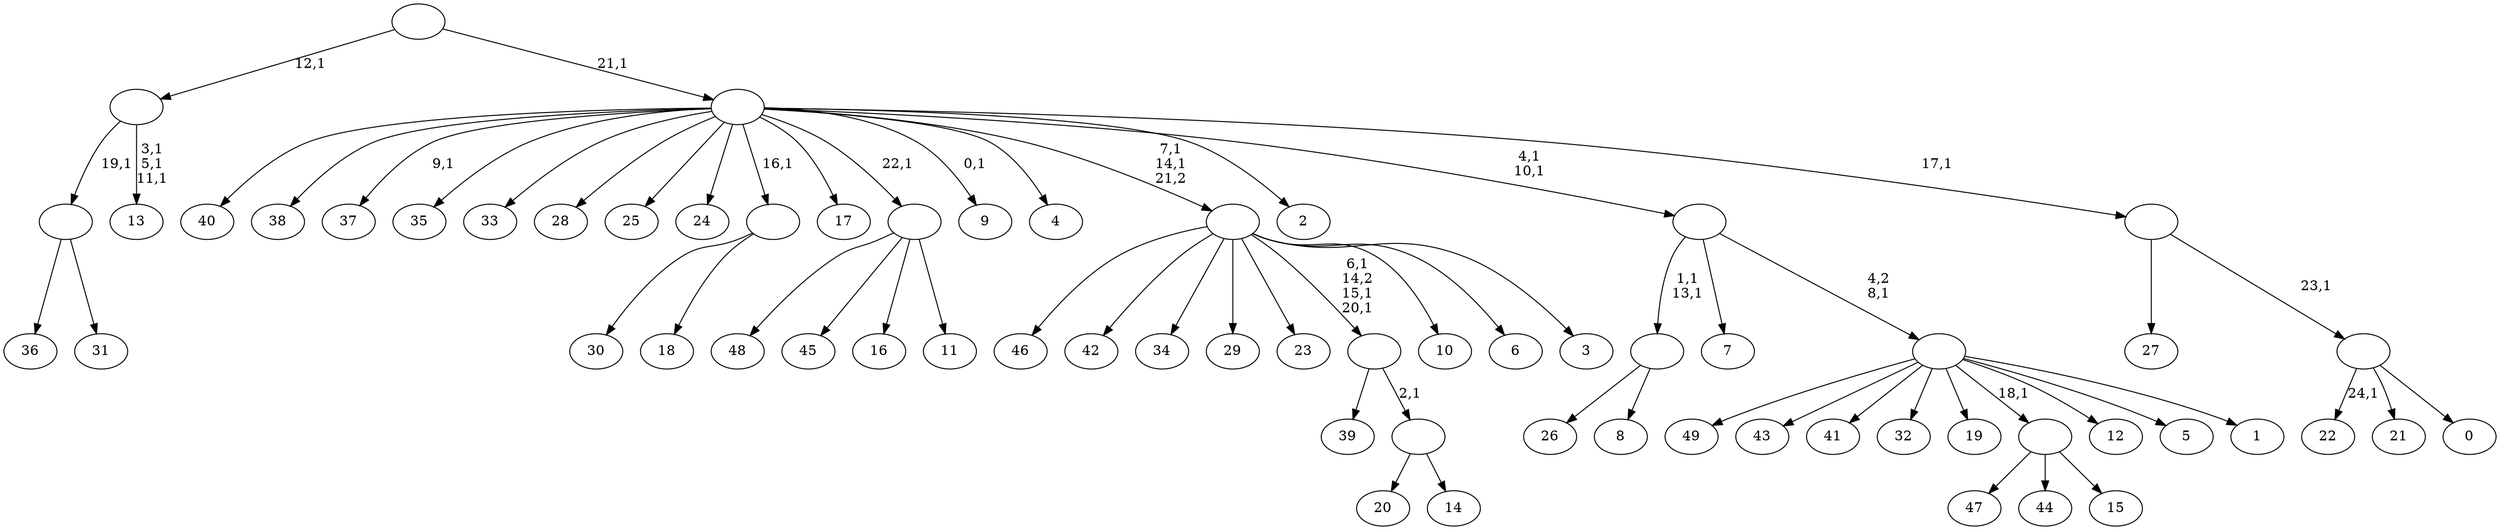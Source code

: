 digraph T {
	75 [label="49"]
	74 [label="48"]
	73 [label="47"]
	72 [label="46"]
	71 [label="45"]
	70 [label="44"]
	69 [label="43"]
	68 [label="42"]
	67 [label="41"]
	66 [label="40"]
	65 [label="39"]
	64 [label="38"]
	63 [label="37"]
	61 [label="36"]
	60 [label="35"]
	59 [label="34"]
	58 [label="33"]
	57 [label="32"]
	56 [label="31"]
	55 [label=""]
	54 [label="30"]
	53 [label="29"]
	52 [label="28"]
	51 [label="27"]
	50 [label="26"]
	49 [label="25"]
	48 [label="24"]
	47 [label="23"]
	46 [label="22"]
	44 [label="21"]
	43 [label="20"]
	42 [label="19"]
	41 [label="18"]
	40 [label=""]
	39 [label="17"]
	38 [label="16"]
	37 [label="15"]
	36 [label=""]
	35 [label="14"]
	34 [label=""]
	33 [label=""]
	30 [label="13"]
	26 [label=""]
	25 [label="12"]
	24 [label="11"]
	23 [label=""]
	22 [label="10"]
	21 [label="9"]
	19 [label="8"]
	18 [label=""]
	16 [label="7"]
	15 [label="6"]
	14 [label="5"]
	13 [label="4"]
	12 [label="3"]
	11 [label=""]
	9 [label="2"]
	8 [label="1"]
	7 [label=""]
	6 [label=""]
	4 [label="0"]
	3 [label=""]
	2 [label=""]
	1 [label=""]
	0 [label=""]
	55 -> 61 [label=""]
	55 -> 56 [label=""]
	40 -> 54 [label=""]
	40 -> 41 [label=""]
	36 -> 73 [label=""]
	36 -> 70 [label=""]
	36 -> 37 [label=""]
	34 -> 43 [label=""]
	34 -> 35 [label=""]
	33 -> 65 [label=""]
	33 -> 34 [label="2,1"]
	26 -> 30 [label="3,1\n5,1\n11,1"]
	26 -> 55 [label="19,1"]
	23 -> 74 [label=""]
	23 -> 71 [label=""]
	23 -> 38 [label=""]
	23 -> 24 [label=""]
	18 -> 50 [label=""]
	18 -> 19 [label=""]
	11 -> 33 [label="6,1\n14,2\n15,1\n20,1"]
	11 -> 72 [label=""]
	11 -> 68 [label=""]
	11 -> 59 [label=""]
	11 -> 53 [label=""]
	11 -> 47 [label=""]
	11 -> 22 [label=""]
	11 -> 15 [label=""]
	11 -> 12 [label=""]
	7 -> 75 [label=""]
	7 -> 69 [label=""]
	7 -> 67 [label=""]
	7 -> 57 [label=""]
	7 -> 42 [label=""]
	7 -> 36 [label="18,1"]
	7 -> 25 [label=""]
	7 -> 14 [label=""]
	7 -> 8 [label=""]
	6 -> 18 [label="1,1\n13,1"]
	6 -> 16 [label=""]
	6 -> 7 [label="4,2\n8,1"]
	3 -> 46 [label="24,1"]
	3 -> 44 [label=""]
	3 -> 4 [label=""]
	2 -> 51 [label=""]
	2 -> 3 [label="23,1"]
	1 -> 6 [label="4,1\n10,1"]
	1 -> 11 [label="7,1\n14,1\n21,2"]
	1 -> 21 [label="0,1"]
	1 -> 63 [label="9,1"]
	1 -> 66 [label=""]
	1 -> 64 [label=""]
	1 -> 60 [label=""]
	1 -> 58 [label=""]
	1 -> 52 [label=""]
	1 -> 49 [label=""]
	1 -> 48 [label=""]
	1 -> 40 [label="16,1"]
	1 -> 39 [label=""]
	1 -> 23 [label="22,1"]
	1 -> 13 [label=""]
	1 -> 9 [label=""]
	1 -> 2 [label="17,1"]
	0 -> 26 [label="12,1"]
	0 -> 1 [label="21,1"]
}
